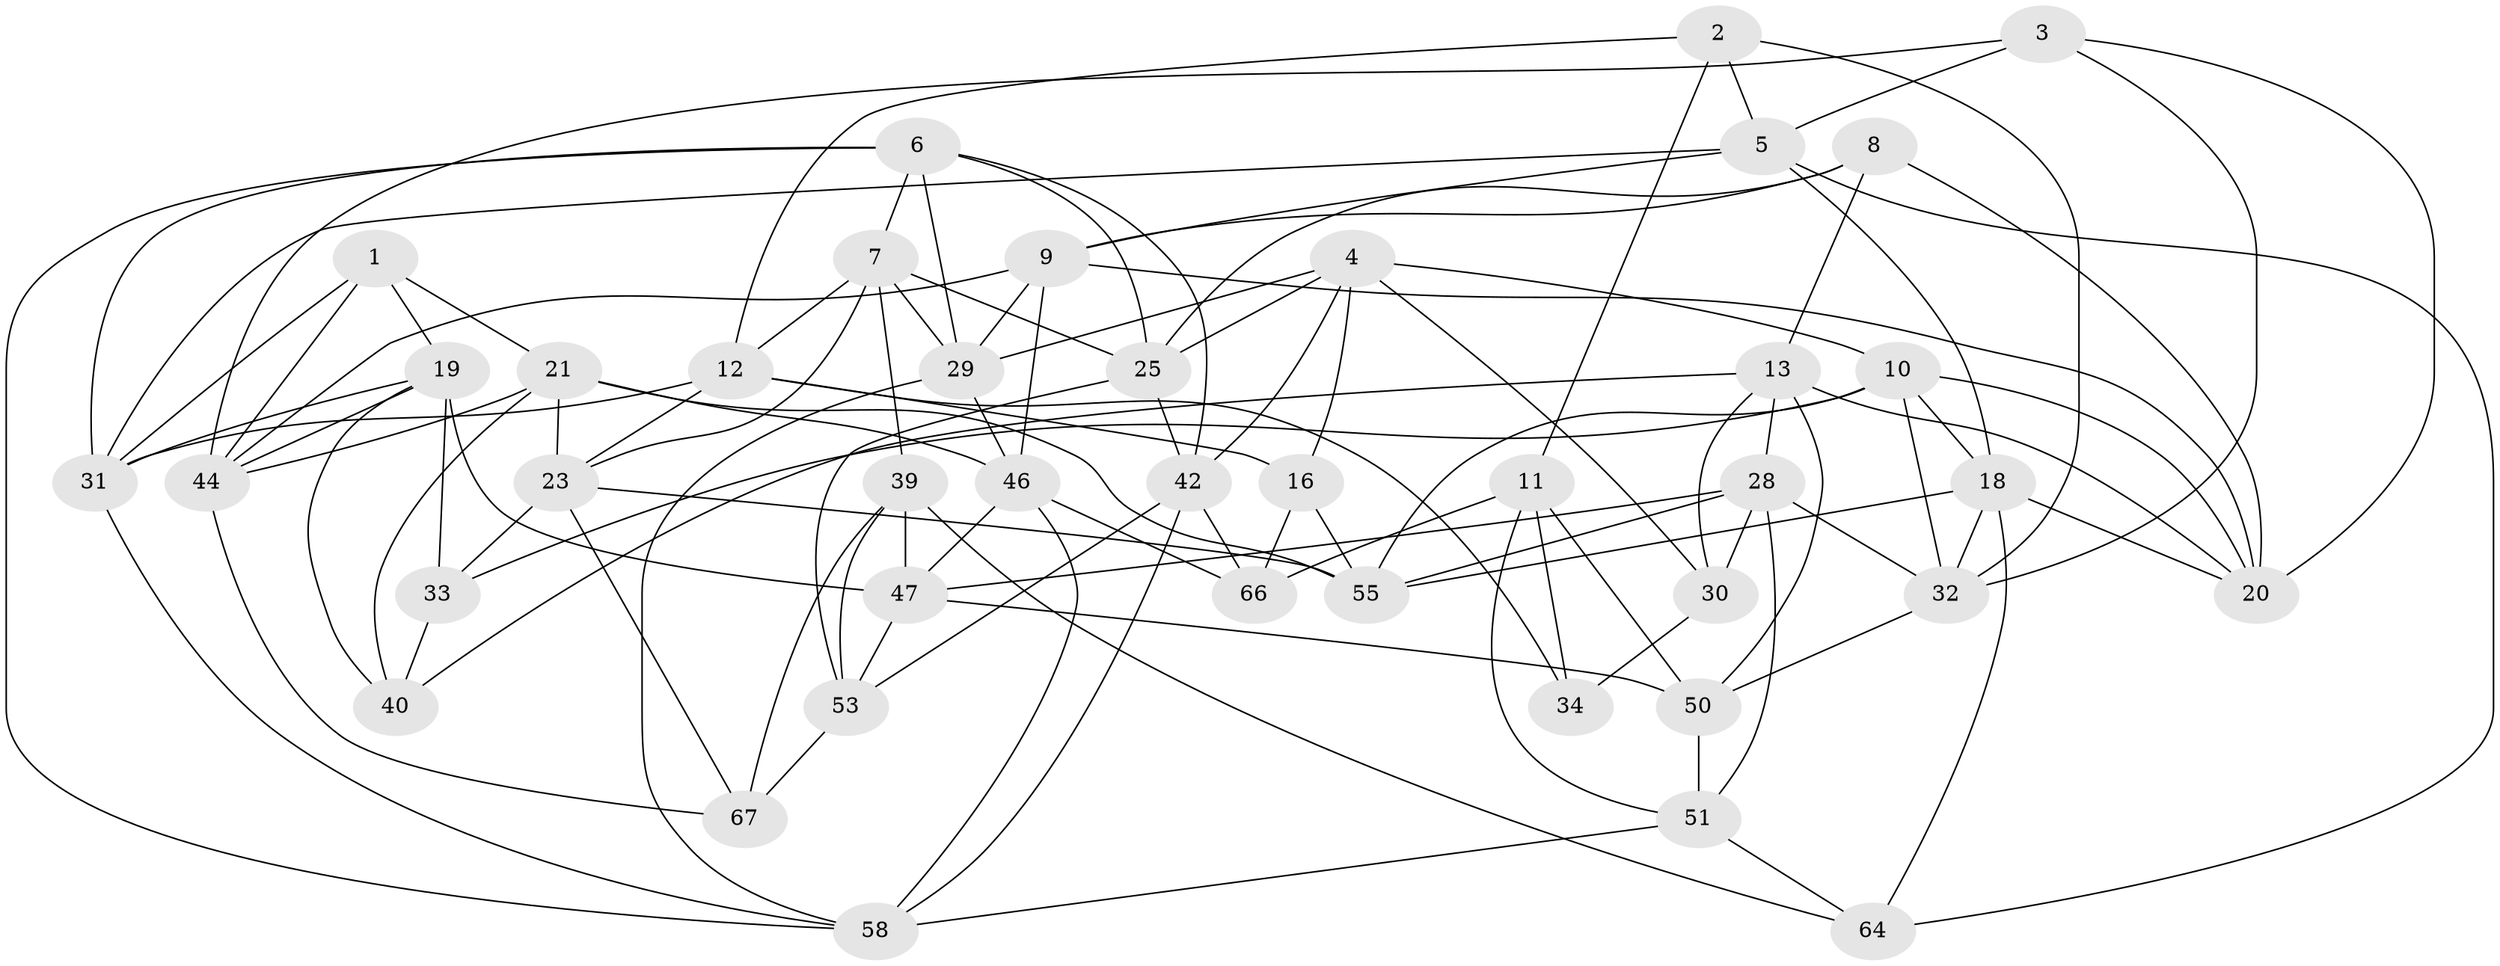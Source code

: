 // Generated by graph-tools (version 1.1) at 2025/24/03/03/25 07:24:26]
// undirected, 41 vertices, 108 edges
graph export_dot {
graph [start="1"]
  node [color=gray90,style=filled];
  1;
  2;
  3;
  4 [super="+17"];
  5 [super="+56"];
  6 [super="+14"];
  7 [super="+15"];
  8;
  9 [super="+35"];
  10 [super="+26"];
  11 [super="+27"];
  12 [super="+41"];
  13 [super="+22"];
  16;
  18 [super="+63"];
  19 [super="+38"];
  20 [super="+68"];
  21 [super="+24"];
  23 [super="+36"];
  25 [super="+37"];
  28 [super="+45"];
  29 [super="+48"];
  30;
  31 [super="+52"];
  32 [super="+61"];
  33;
  34;
  39 [super="+57"];
  40;
  42 [super="+43"];
  44 [super="+54"];
  46 [super="+49"];
  47 [super="+59"];
  50 [super="+70"];
  51 [super="+65"];
  53 [super="+62"];
  55 [super="+69"];
  58 [super="+60"];
  64;
  66;
  67;
  1 -- 21;
  1 -- 19;
  1 -- 44;
  1 -- 31;
  2 -- 32;
  2 -- 5;
  2 -- 12;
  2 -- 11;
  3 -- 5;
  3 -- 20;
  3 -- 44;
  3 -- 32;
  4 -- 10;
  4 -- 16;
  4 -- 29;
  4 -- 25;
  4 -- 42;
  4 -- 30;
  5 -- 31;
  5 -- 64;
  5 -- 9;
  5 -- 18;
  6 -- 7;
  6 -- 58;
  6 -- 31;
  6 -- 25;
  6 -- 29;
  6 -- 42;
  7 -- 25;
  7 -- 23;
  7 -- 39;
  7 -- 29;
  7 -- 12;
  8 -- 25;
  8 -- 13;
  8 -- 9;
  8 -- 20;
  9 -- 20;
  9 -- 44;
  9 -- 29;
  9 -- 46;
  10 -- 33;
  10 -- 18;
  10 -- 55;
  10 -- 32;
  10 -- 20;
  11 -- 50;
  11 -- 34 [weight=2];
  11 -- 66;
  11 -- 51;
  12 -- 16;
  12 -- 34;
  12 -- 31;
  12 -- 23;
  13 -- 40;
  13 -- 30;
  13 -- 50;
  13 -- 28;
  13 -- 20;
  16 -- 66;
  16 -- 55;
  18 -- 64;
  18 -- 20;
  18 -- 55;
  18 -- 32;
  19 -- 40;
  19 -- 33;
  19 -- 31;
  19 -- 44;
  19 -- 47;
  21 -- 44;
  21 -- 55;
  21 -- 40;
  21 -- 46;
  21 -- 23;
  23 -- 67;
  23 -- 33;
  23 -- 55;
  25 -- 42;
  25 -- 53;
  28 -- 30;
  28 -- 32;
  28 -- 51;
  28 -- 55;
  28 -- 47;
  29 -- 46;
  29 -- 58;
  30 -- 34;
  31 -- 58;
  32 -- 50;
  33 -- 40;
  39 -- 47;
  39 -- 67;
  39 -- 53 [weight=2];
  39 -- 64;
  42 -- 66;
  42 -- 53;
  42 -- 58;
  44 -- 67;
  46 -- 66;
  46 -- 58;
  46 -- 47;
  47 -- 53;
  47 -- 50;
  50 -- 51 [weight=2];
  51 -- 64;
  51 -- 58;
  53 -- 67;
}
